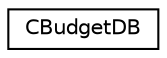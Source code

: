 digraph "Graphical Class Hierarchy"
{
 // LATEX_PDF_SIZE
  edge [fontname="Helvetica",fontsize="10",labelfontname="Helvetica",labelfontsize="10"];
  node [fontname="Helvetica",fontsize="10",shape=record];
  rankdir="LR";
  Node0 [label="CBudgetDB",height=0.2,width=0.4,color="black", fillcolor="white", style="filled",URL="$class_c_budget_d_b.html",tooltip=" "];
}

